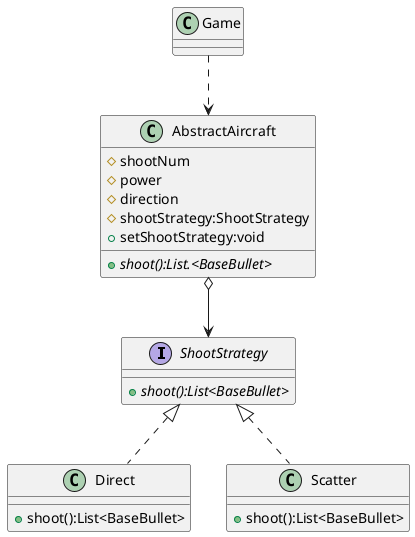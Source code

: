 @startuml
'https://plantuml.com/class-diagram

interface ShootStrategy {
    + {abstract}shoot():List<BaseBullet>
}

ShootStrategy <|.. Direct
class Direct {
    + shoot():List<BaseBullet>
}

ShootStrategy <|.. Scatter
class Scatter {
    + shoot():List<BaseBullet>
}

Game ..> AbstractAircraft
class AbstractAircraft {
    # shootNum
    # power
    # direction
    # shootStrategy:ShootStrategy
    + {abstract} shoot():List.<BaseBullet>
    + setShootStrategy:void
}

ShootStrategy <-up-o AbstractAircraft



@enduml